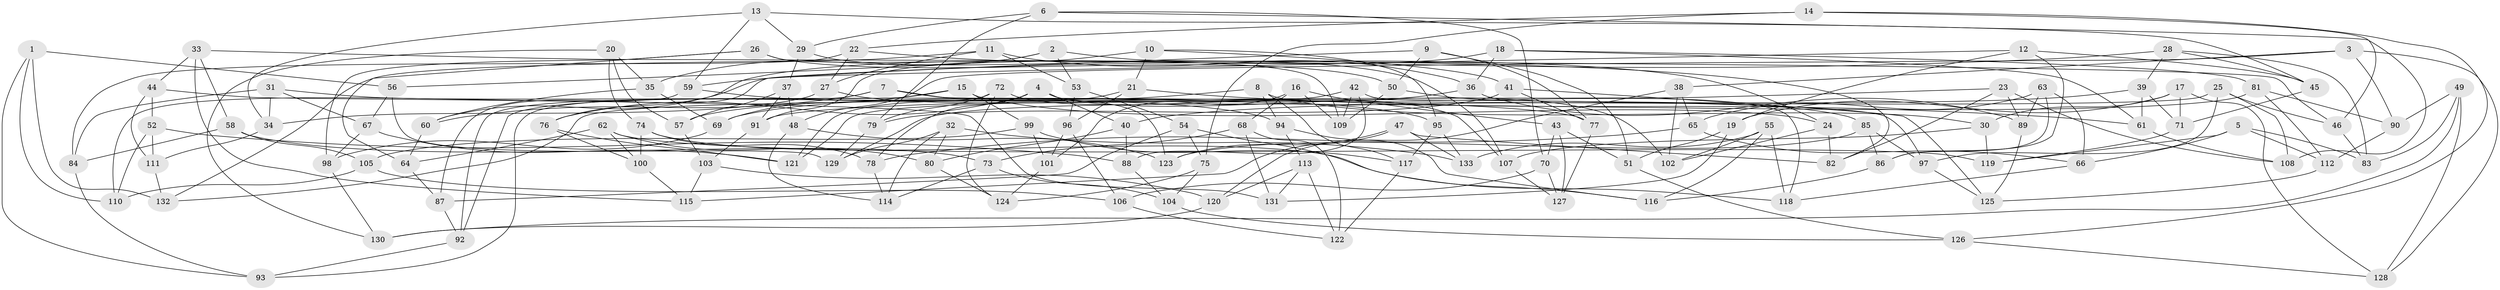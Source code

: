 // Generated by graph-tools (version 1.1) at 2025/03/03/09/25 03:03:03]
// undirected, 133 vertices, 266 edges
graph export_dot {
graph [start="1"]
  node [color=gray90,style=filled];
  1;
  2;
  3;
  4;
  5;
  6;
  7;
  8;
  9;
  10;
  11;
  12;
  13;
  14;
  15;
  16;
  17;
  18;
  19;
  20;
  21;
  22;
  23;
  24;
  25;
  26;
  27;
  28;
  29;
  30;
  31;
  32;
  33;
  34;
  35;
  36;
  37;
  38;
  39;
  40;
  41;
  42;
  43;
  44;
  45;
  46;
  47;
  48;
  49;
  50;
  51;
  52;
  53;
  54;
  55;
  56;
  57;
  58;
  59;
  60;
  61;
  62;
  63;
  64;
  65;
  66;
  67;
  68;
  69;
  70;
  71;
  72;
  73;
  74;
  75;
  76;
  77;
  78;
  79;
  80;
  81;
  82;
  83;
  84;
  85;
  86;
  87;
  88;
  89;
  90;
  91;
  92;
  93;
  94;
  95;
  96;
  97;
  98;
  99;
  100;
  101;
  102;
  103;
  104;
  105;
  106;
  107;
  108;
  109;
  110;
  111;
  112;
  113;
  114;
  115;
  116;
  117;
  118;
  119;
  120;
  121;
  122;
  123;
  124;
  125;
  126;
  127;
  128;
  129;
  130;
  131;
  132;
  133;
  1 -- 110;
  1 -- 93;
  1 -- 132;
  1 -- 56;
  2 -- 82;
  2 -- 53;
  2 -- 56;
  2 -- 35;
  3 -- 38;
  3 -- 90;
  3 -- 48;
  3 -- 128;
  4 -- 78;
  4 -- 102;
  4 -- 40;
  4 -- 76;
  5 -- 66;
  5 -- 119;
  5 -- 112;
  5 -- 83;
  6 -- 29;
  6 -- 108;
  6 -- 79;
  6 -- 70;
  7 -- 97;
  7 -- 123;
  7 -- 92;
  7 -- 60;
  8 -- 30;
  8 -- 57;
  8 -- 94;
  8 -- 117;
  9 -- 77;
  9 -- 76;
  9 -- 50;
  9 -- 51;
  10 -- 91;
  10 -- 95;
  10 -- 41;
  10 -- 21;
  11 -- 27;
  11 -- 132;
  11 -- 36;
  11 -- 53;
  12 -- 87;
  12 -- 86;
  12 -- 19;
  12 -- 45;
  13 -- 59;
  13 -- 45;
  13 -- 34;
  13 -- 29;
  14 -- 46;
  14 -- 22;
  14 -- 126;
  14 -- 75;
  15 -- 24;
  15 -- 99;
  15 -- 92;
  15 -- 69;
  16 -- 109;
  16 -- 101;
  16 -- 43;
  16 -- 68;
  17 -- 128;
  17 -- 19;
  17 -- 30;
  17 -- 71;
  18 -- 60;
  18 -- 36;
  18 -- 81;
  18 -- 61;
  19 -- 51;
  19 -- 131;
  20 -- 74;
  20 -- 35;
  20 -- 57;
  20 -- 130;
  21 -- 61;
  21 -- 121;
  21 -- 96;
  22 -- 24;
  22 -- 84;
  22 -- 27;
  23 -- 82;
  23 -- 89;
  23 -- 91;
  23 -- 108;
  24 -- 82;
  24 -- 102;
  25 -- 108;
  25 -- 132;
  25 -- 97;
  25 -- 46;
  26 -- 50;
  26 -- 109;
  26 -- 64;
  26 -- 98;
  27 -- 95;
  27 -- 34;
  28 -- 83;
  28 -- 39;
  28 -- 59;
  28 -- 45;
  29 -- 107;
  29 -- 37;
  30 -- 119;
  30 -- 107;
  31 -- 67;
  31 -- 84;
  31 -- 77;
  31 -- 34;
  32 -- 80;
  32 -- 129;
  32 -- 133;
  32 -- 114;
  33 -- 58;
  33 -- 115;
  33 -- 44;
  33 -- 46;
  34 -- 111;
  35 -- 69;
  35 -- 60;
  36 -- 89;
  36 -- 69;
  37 -- 48;
  37 -- 91;
  37 -- 57;
  38 -- 102;
  38 -- 65;
  38 -- 120;
  39 -- 71;
  39 -- 61;
  39 -- 40;
  40 -- 80;
  40 -- 88;
  41 -- 125;
  41 -- 79;
  41 -- 77;
  42 -- 118;
  42 -- 88;
  42 -- 109;
  42 -- 121;
  43 -- 51;
  43 -- 70;
  43 -- 127;
  44 -- 111;
  44 -- 52;
  44 -- 131;
  45 -- 71;
  46 -- 83;
  47 -- 133;
  47 -- 82;
  47 -- 123;
  47 -- 115;
  48 -- 123;
  48 -- 114;
  49 -- 83;
  49 -- 90;
  49 -- 130;
  49 -- 128;
  50 -- 85;
  50 -- 109;
  51 -- 126;
  52 -- 111;
  52 -- 88;
  52 -- 110;
  53 -- 54;
  53 -- 96;
  54 -- 75;
  54 -- 116;
  54 -- 87;
  55 -- 102;
  55 -- 116;
  55 -- 133;
  55 -- 118;
  56 -- 129;
  56 -- 67;
  57 -- 103;
  58 -- 84;
  58 -- 105;
  58 -- 73;
  59 -- 110;
  59 -- 94;
  60 -- 64;
  61 -- 108;
  62 -- 100;
  62 -- 80;
  62 -- 119;
  62 -- 64;
  63 -- 89;
  63 -- 86;
  63 -- 66;
  63 -- 65;
  64 -- 87;
  65 -- 78;
  65 -- 66;
  66 -- 118;
  67 -- 121;
  67 -- 98;
  68 -- 122;
  68 -- 73;
  68 -- 131;
  69 -- 98;
  70 -- 106;
  70 -- 127;
  71 -- 119;
  72 -- 124;
  72 -- 107;
  72 -- 93;
  72 -- 79;
  73 -- 114;
  73 -- 104;
  74 -- 78;
  74 -- 100;
  74 -- 118;
  75 -- 124;
  75 -- 104;
  76 -- 121;
  76 -- 100;
  77 -- 127;
  78 -- 114;
  79 -- 129;
  80 -- 124;
  81 -- 112;
  81 -- 90;
  81 -- 129;
  84 -- 93;
  85 -- 97;
  85 -- 86;
  85 -- 123;
  86 -- 116;
  87 -- 92;
  88 -- 104;
  89 -- 125;
  90 -- 112;
  91 -- 103;
  92 -- 93;
  94 -- 113;
  94 -- 116;
  95 -- 133;
  95 -- 117;
  96 -- 101;
  96 -- 106;
  97 -- 125;
  98 -- 130;
  99 -- 117;
  99 -- 101;
  99 -- 105;
  100 -- 115;
  101 -- 124;
  103 -- 120;
  103 -- 115;
  104 -- 126;
  105 -- 110;
  105 -- 106;
  106 -- 122;
  107 -- 127;
  111 -- 132;
  112 -- 125;
  113 -- 122;
  113 -- 131;
  113 -- 120;
  117 -- 122;
  120 -- 130;
  126 -- 128;
}
